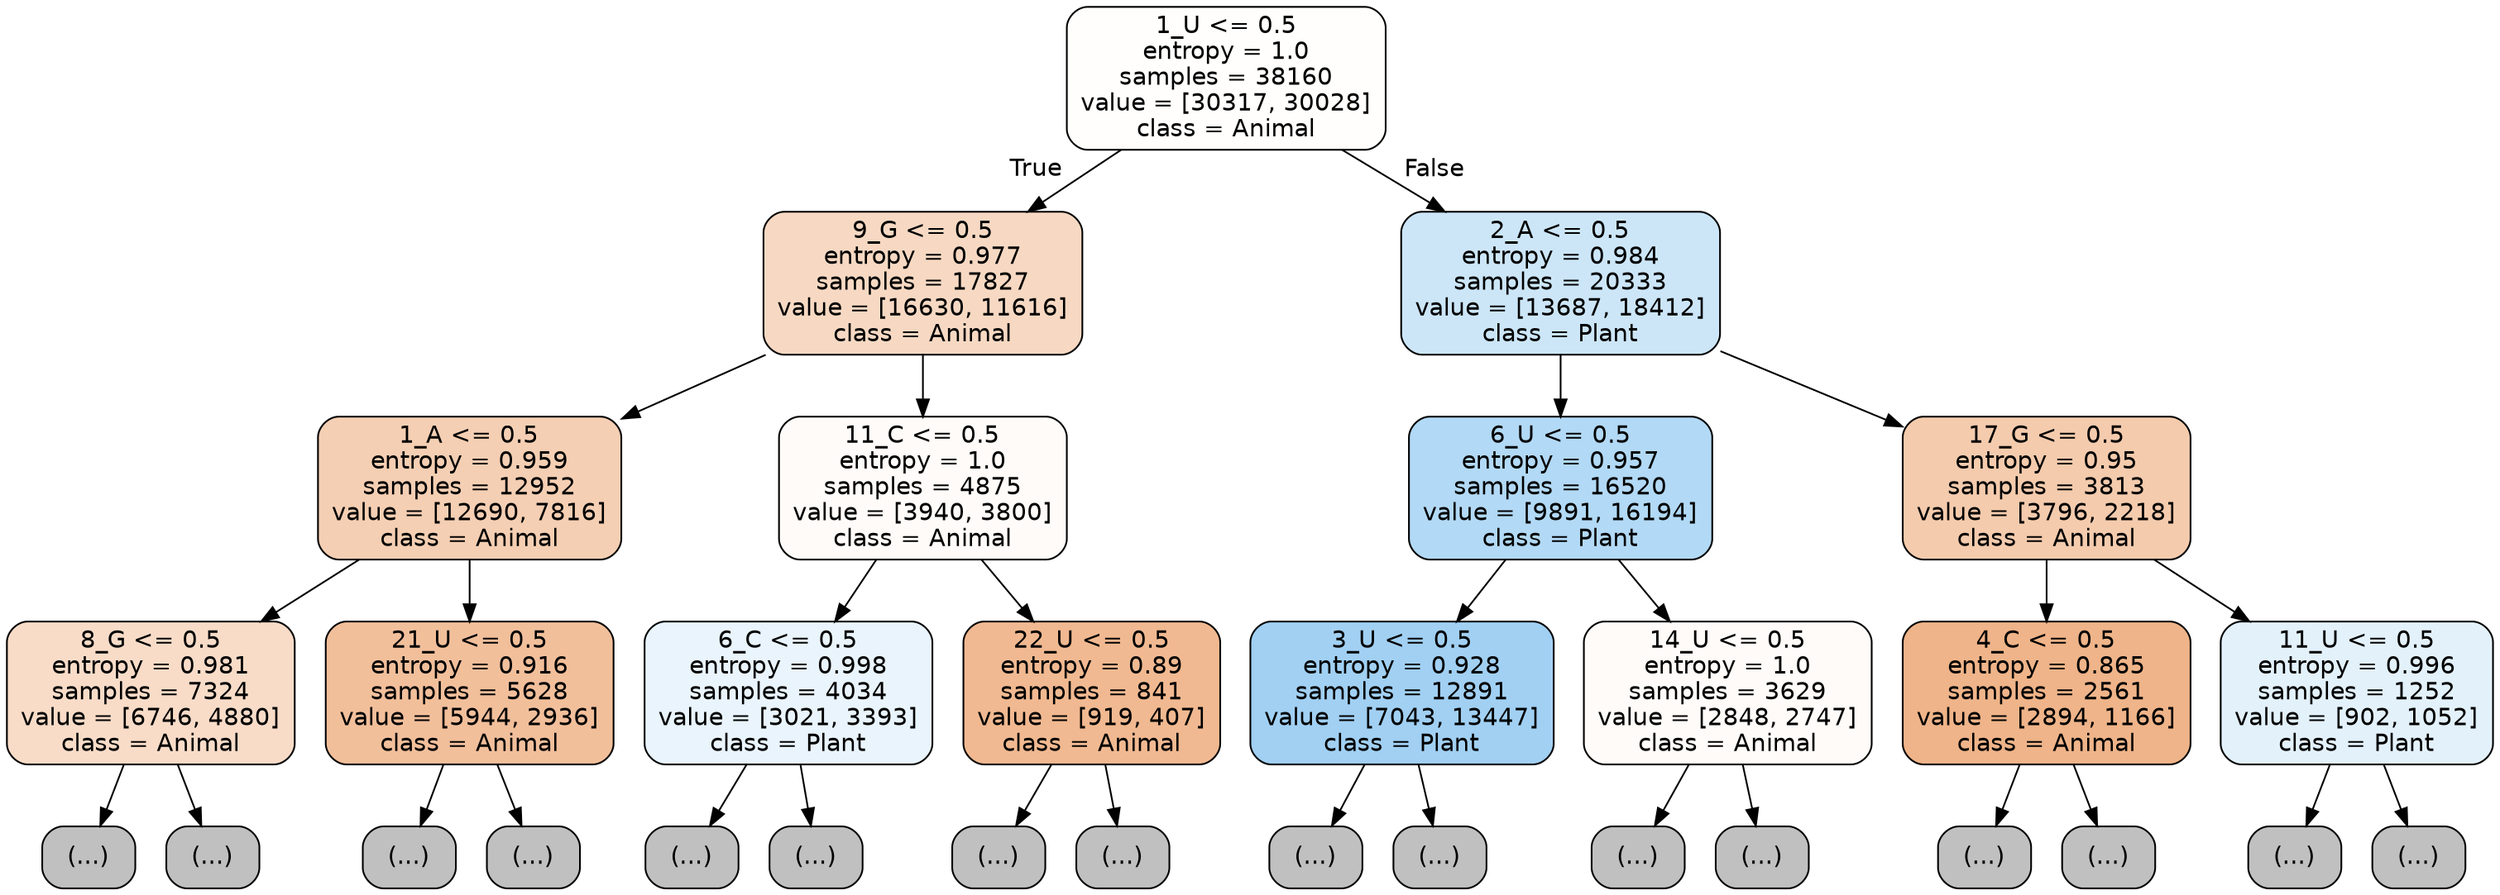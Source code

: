 digraph Tree {
node [shape=box, style="filled, rounded", color="black", fontname="helvetica"] ;
edge [fontname="helvetica"] ;
0 [label="1_U <= 0.5\nentropy = 1.0\nsamples = 38160\nvalue = [30317, 30028]\nclass = Animal", fillcolor="#fffefd"] ;
1 [label="9_G <= 0.5\nentropy = 0.977\nsamples = 17827\nvalue = [16630, 11616]\nclass = Animal", fillcolor="#f7d9c3"] ;
0 -> 1 [labeldistance=2.5, labelangle=45, headlabel="True"] ;
2 [label="1_A <= 0.5\nentropy = 0.959\nsamples = 12952\nvalue = [12690, 7816]\nclass = Animal", fillcolor="#f5cfb3"] ;
1 -> 2 ;
3 [label="8_G <= 0.5\nentropy = 0.981\nsamples = 7324\nvalue = [6746, 4880]\nclass = Animal", fillcolor="#f8dcc8"] ;
2 -> 3 ;
4 [label="(...)", fillcolor="#C0C0C0"] ;
3 -> 4 ;
3123 [label="(...)", fillcolor="#C0C0C0"] ;
3 -> 3123 ;
4290 [label="21_U <= 0.5\nentropy = 0.916\nsamples = 5628\nvalue = [5944, 2936]\nclass = Animal", fillcolor="#f2bf9b"] ;
2 -> 4290 ;
4291 [label="(...)", fillcolor="#C0C0C0"] ;
4290 -> 4291 ;
6720 [label="(...)", fillcolor="#C0C0C0"] ;
4290 -> 6720 ;
7419 [label="11_C <= 0.5\nentropy = 1.0\nsamples = 4875\nvalue = [3940, 3800]\nclass = Animal", fillcolor="#fefbf8"] ;
1 -> 7419 ;
7420 [label="6_C <= 0.5\nentropy = 0.998\nsamples = 4034\nvalue = [3021, 3393]\nclass = Plant", fillcolor="#e9f4fc"] ;
7419 -> 7420 ;
7421 [label="(...)", fillcolor="#C0C0C0"] ;
7420 -> 7421 ;
8800 [label="(...)", fillcolor="#C0C0C0"] ;
7420 -> 8800 ;
9241 [label="22_U <= 0.5\nentropy = 0.89\nsamples = 841\nvalue = [919, 407]\nclass = Animal", fillcolor="#f1b991"] ;
7419 -> 9241 ;
9242 [label="(...)", fillcolor="#C0C0C0"] ;
9241 -> 9242 ;
9655 [label="(...)", fillcolor="#C0C0C0"] ;
9241 -> 9655 ;
9702 [label="2_A <= 0.5\nentropy = 0.984\nsamples = 20333\nvalue = [13687, 18412]\nclass = Plant", fillcolor="#cce6f8"] ;
0 -> 9702 [labeldistance=2.5, labelangle=-45, headlabel="False"] ;
9703 [label="6_U <= 0.5\nentropy = 0.957\nsamples = 16520\nvalue = [9891, 16194]\nclass = Plant", fillcolor="#b2d9f5"] ;
9702 -> 9703 ;
9704 [label="3_U <= 0.5\nentropy = 0.928\nsamples = 12891\nvalue = [7043, 13447]\nclass = Plant", fillcolor="#a1d0f3"] ;
9703 -> 9704 ;
9705 [label="(...)", fillcolor="#C0C0C0"] ;
9704 -> 9705 ;
13010 [label="(...)", fillcolor="#C0C0C0"] ;
9704 -> 13010 ;
14065 [label="14_U <= 0.5\nentropy = 1.0\nsamples = 3629\nvalue = [2848, 2747]\nclass = Animal", fillcolor="#fefbf8"] ;
9703 -> 14065 ;
14066 [label="(...)", fillcolor="#C0C0C0"] ;
14065 -> 14066 ;
15153 [label="(...)", fillcolor="#C0C0C0"] ;
14065 -> 15153 ;
15670 [label="17_G <= 0.5\nentropy = 0.95\nsamples = 3813\nvalue = [3796, 2218]\nclass = Animal", fillcolor="#f4cbad"] ;
9702 -> 15670 ;
15671 [label="4_C <= 0.5\nentropy = 0.865\nsamples = 2561\nvalue = [2894, 1166]\nclass = Animal", fillcolor="#efb489"] ;
15670 -> 15671 ;
15672 [label="(...)", fillcolor="#C0C0C0"] ;
15671 -> 15672 ;
16521 [label="(...)", fillcolor="#C0C0C0"] ;
15671 -> 16521 ;
16754 [label="11_U <= 0.5\nentropy = 0.996\nsamples = 1252\nvalue = [902, 1052]\nclass = Plant", fillcolor="#e3f1fb"] ;
15670 -> 16754 ;
16755 [label="(...)", fillcolor="#C0C0C0"] ;
16754 -> 16755 ;
17000 [label="(...)", fillcolor="#C0C0C0"] ;
16754 -> 17000 ;
}